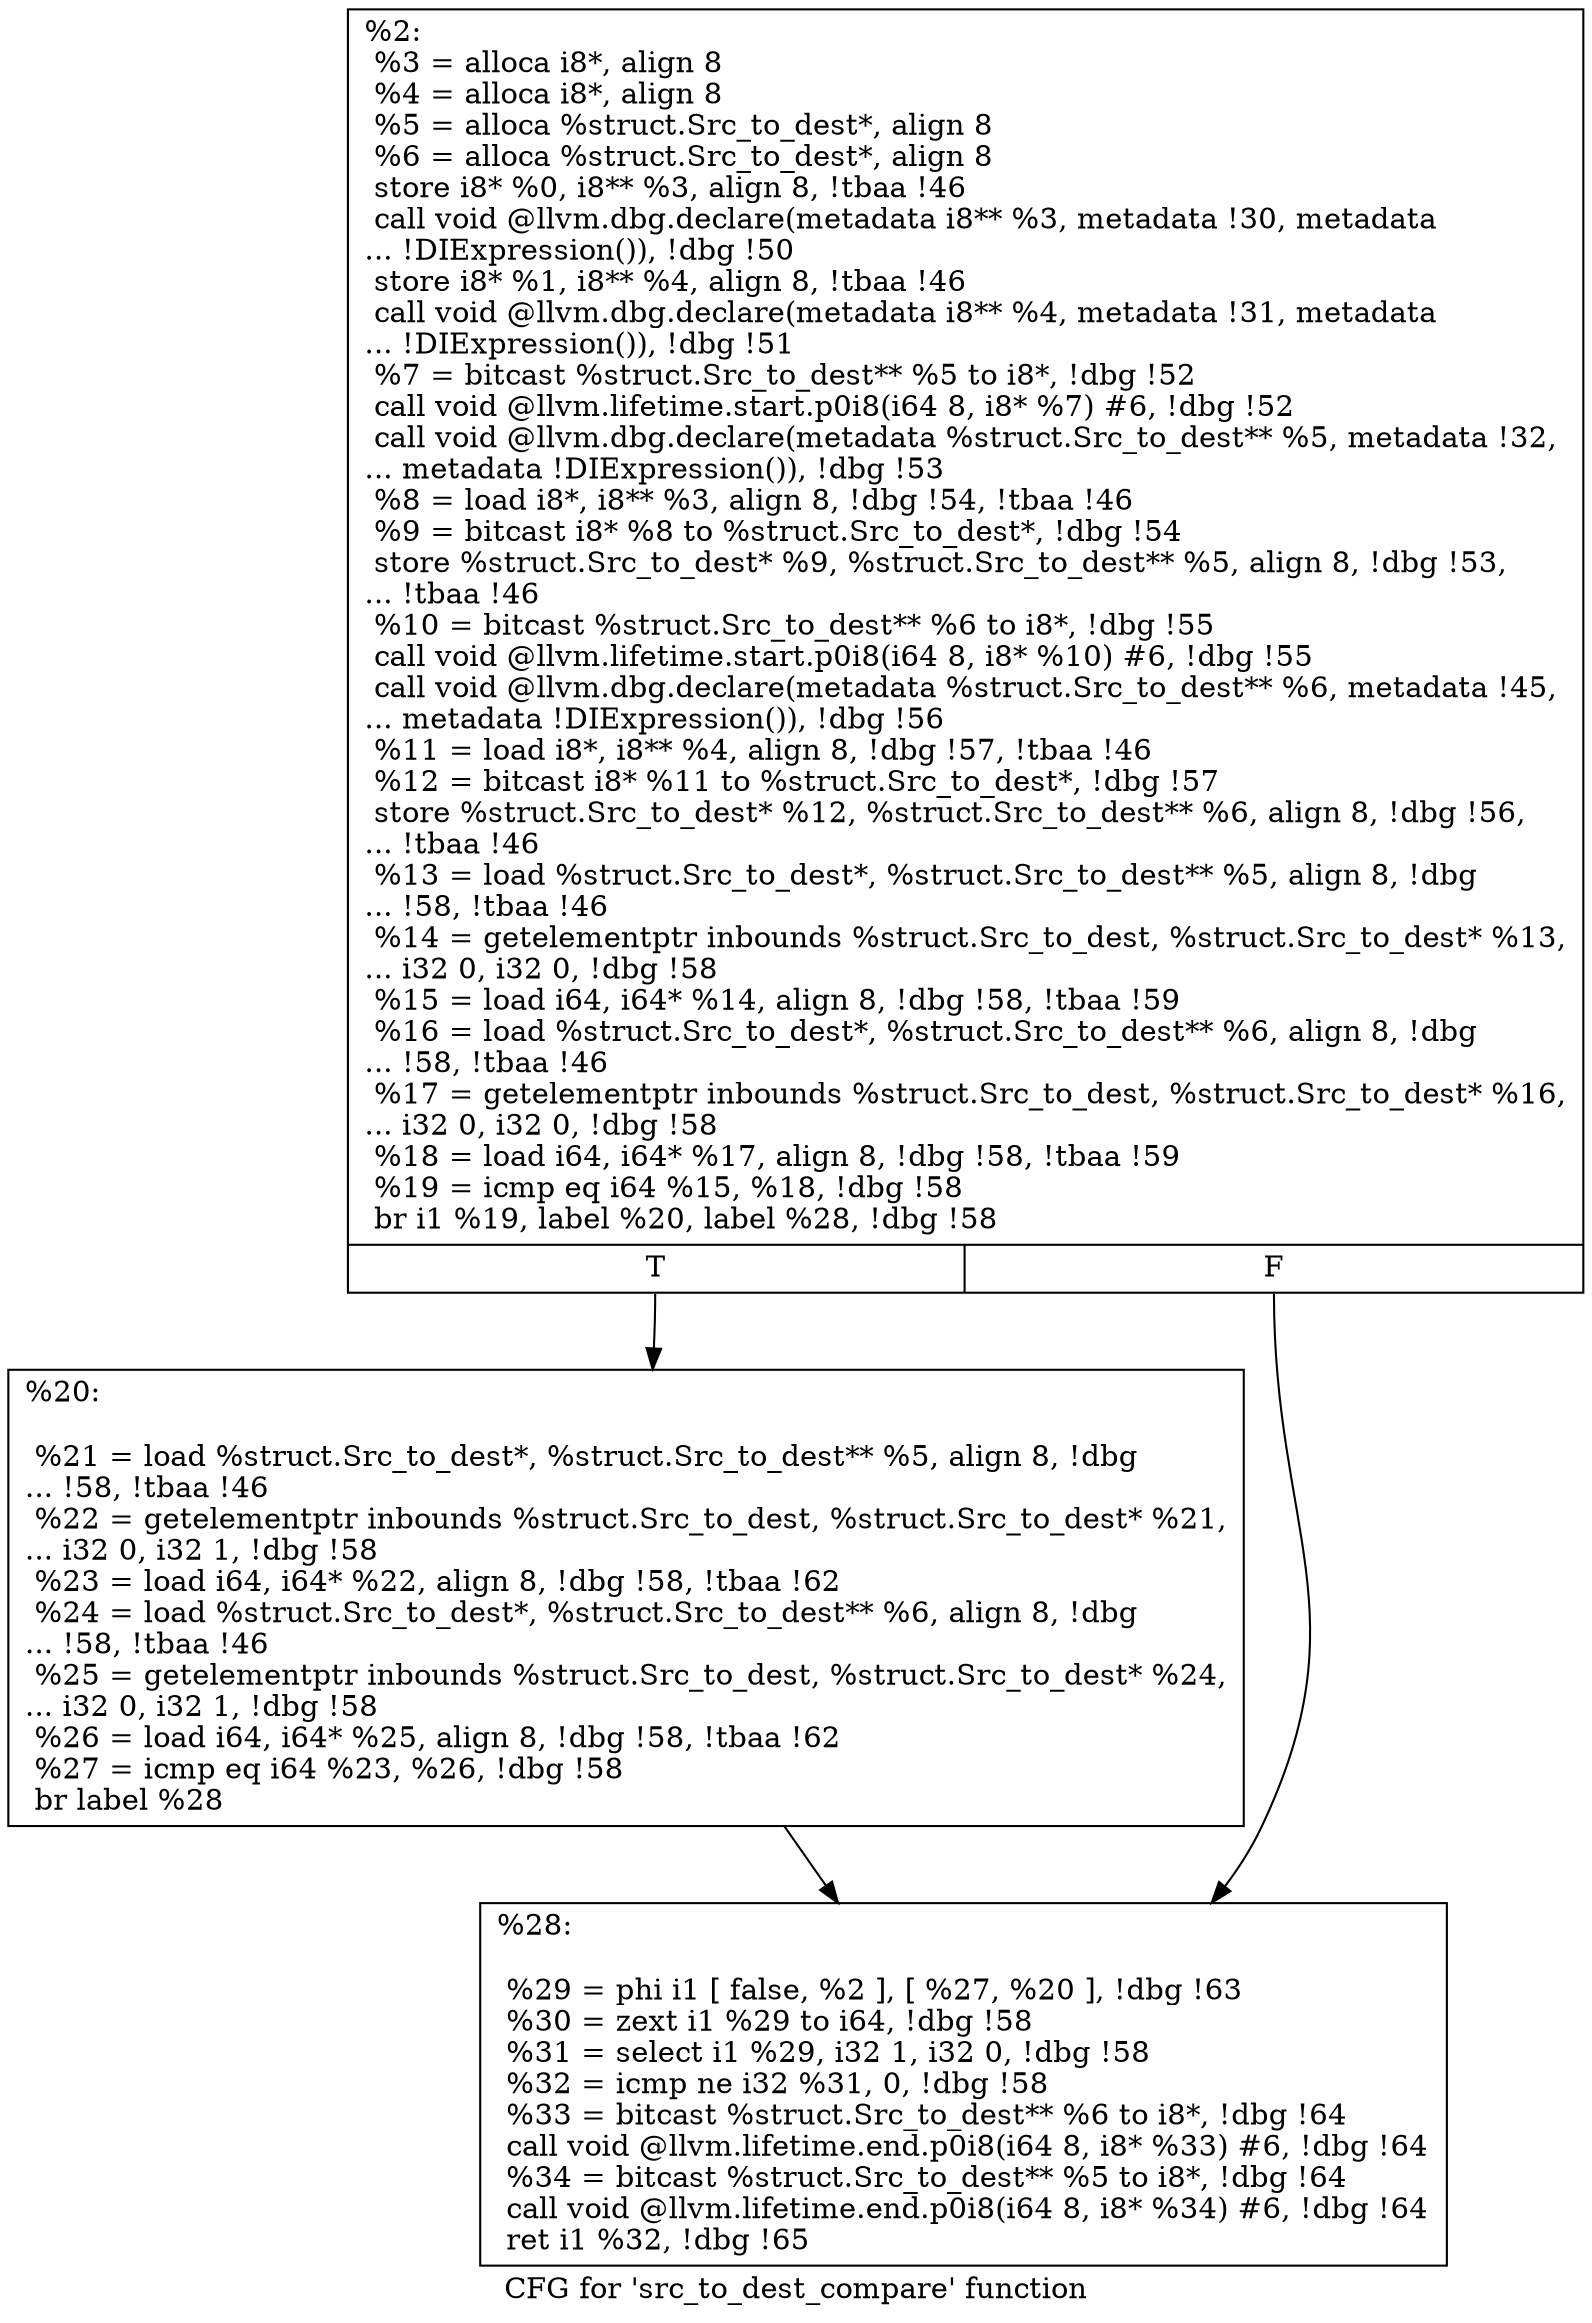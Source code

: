 digraph "CFG for 'src_to_dest_compare' function" {
	label="CFG for 'src_to_dest_compare' function";

	Node0x15f4130 [shape=record,label="{%2:\l  %3 = alloca i8*, align 8\l  %4 = alloca i8*, align 8\l  %5 = alloca %struct.Src_to_dest*, align 8\l  %6 = alloca %struct.Src_to_dest*, align 8\l  store i8* %0, i8** %3, align 8, !tbaa !46\l  call void @llvm.dbg.declare(metadata i8** %3, metadata !30, metadata\l... !DIExpression()), !dbg !50\l  store i8* %1, i8** %4, align 8, !tbaa !46\l  call void @llvm.dbg.declare(metadata i8** %4, metadata !31, metadata\l... !DIExpression()), !dbg !51\l  %7 = bitcast %struct.Src_to_dest** %5 to i8*, !dbg !52\l  call void @llvm.lifetime.start.p0i8(i64 8, i8* %7) #6, !dbg !52\l  call void @llvm.dbg.declare(metadata %struct.Src_to_dest** %5, metadata !32,\l... metadata !DIExpression()), !dbg !53\l  %8 = load i8*, i8** %3, align 8, !dbg !54, !tbaa !46\l  %9 = bitcast i8* %8 to %struct.Src_to_dest*, !dbg !54\l  store %struct.Src_to_dest* %9, %struct.Src_to_dest** %5, align 8, !dbg !53,\l... !tbaa !46\l  %10 = bitcast %struct.Src_to_dest** %6 to i8*, !dbg !55\l  call void @llvm.lifetime.start.p0i8(i64 8, i8* %10) #6, !dbg !55\l  call void @llvm.dbg.declare(metadata %struct.Src_to_dest** %6, metadata !45,\l... metadata !DIExpression()), !dbg !56\l  %11 = load i8*, i8** %4, align 8, !dbg !57, !tbaa !46\l  %12 = bitcast i8* %11 to %struct.Src_to_dest*, !dbg !57\l  store %struct.Src_to_dest* %12, %struct.Src_to_dest** %6, align 8, !dbg !56,\l... !tbaa !46\l  %13 = load %struct.Src_to_dest*, %struct.Src_to_dest** %5, align 8, !dbg\l... !58, !tbaa !46\l  %14 = getelementptr inbounds %struct.Src_to_dest, %struct.Src_to_dest* %13,\l... i32 0, i32 0, !dbg !58\l  %15 = load i64, i64* %14, align 8, !dbg !58, !tbaa !59\l  %16 = load %struct.Src_to_dest*, %struct.Src_to_dest** %6, align 8, !dbg\l... !58, !tbaa !46\l  %17 = getelementptr inbounds %struct.Src_to_dest, %struct.Src_to_dest* %16,\l... i32 0, i32 0, !dbg !58\l  %18 = load i64, i64* %17, align 8, !dbg !58, !tbaa !59\l  %19 = icmp eq i64 %15, %18, !dbg !58\l  br i1 %19, label %20, label %28, !dbg !58\l|{<s0>T|<s1>F}}"];
	Node0x15f4130:s0 -> Node0x15f53f0;
	Node0x15f4130:s1 -> Node0x15f5440;
	Node0x15f53f0 [shape=record,label="{%20:\l\l  %21 = load %struct.Src_to_dest*, %struct.Src_to_dest** %5, align 8, !dbg\l... !58, !tbaa !46\l  %22 = getelementptr inbounds %struct.Src_to_dest, %struct.Src_to_dest* %21,\l... i32 0, i32 1, !dbg !58\l  %23 = load i64, i64* %22, align 8, !dbg !58, !tbaa !62\l  %24 = load %struct.Src_to_dest*, %struct.Src_to_dest** %6, align 8, !dbg\l... !58, !tbaa !46\l  %25 = getelementptr inbounds %struct.Src_to_dest, %struct.Src_to_dest* %24,\l... i32 0, i32 1, !dbg !58\l  %26 = load i64, i64* %25, align 8, !dbg !58, !tbaa !62\l  %27 = icmp eq i64 %23, %26, !dbg !58\l  br label %28\l}"];
	Node0x15f53f0 -> Node0x15f5440;
	Node0x15f5440 [shape=record,label="{%28:\l\l  %29 = phi i1 [ false, %2 ], [ %27, %20 ], !dbg !63\l  %30 = zext i1 %29 to i64, !dbg !58\l  %31 = select i1 %29, i32 1, i32 0, !dbg !58\l  %32 = icmp ne i32 %31, 0, !dbg !58\l  %33 = bitcast %struct.Src_to_dest** %6 to i8*, !dbg !64\l  call void @llvm.lifetime.end.p0i8(i64 8, i8* %33) #6, !dbg !64\l  %34 = bitcast %struct.Src_to_dest** %5 to i8*, !dbg !64\l  call void @llvm.lifetime.end.p0i8(i64 8, i8* %34) #6, !dbg !64\l  ret i1 %32, !dbg !65\l}"];
}
